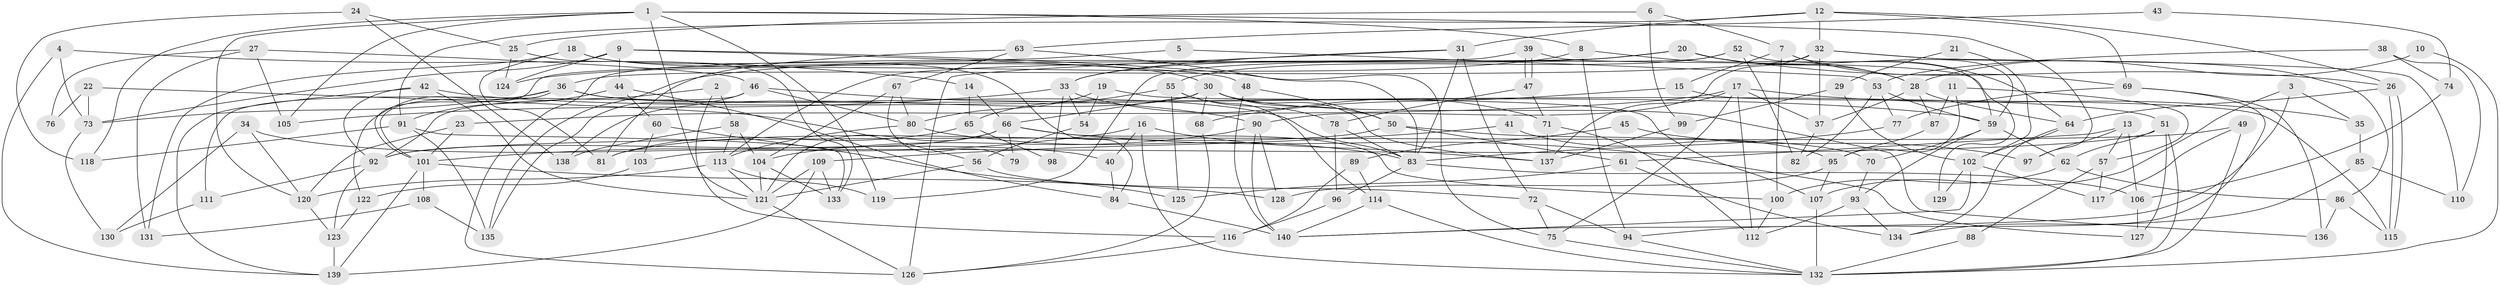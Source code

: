 // coarse degree distribution, {2: 0.09183673469387756, 5: 0.20408163265306123, 4: 0.2857142857142857, 3: 0.24489795918367346, 6: 0.07142857142857142, 7: 0.030612244897959183, 16: 0.01020408163265306, 8: 0.01020408163265306, 9: 0.02040816326530612, 17: 0.01020408163265306, 10: 0.02040816326530612}
// Generated by graph-tools (version 1.1) at 2025/54/03/04/25 21:54:19]
// undirected, 140 vertices, 280 edges
graph export_dot {
graph [start="1"]
  node [color=gray90,style=filled];
  1;
  2;
  3;
  4;
  5;
  6;
  7;
  8;
  9;
  10;
  11;
  12;
  13;
  14;
  15;
  16;
  17;
  18;
  19;
  20;
  21;
  22;
  23;
  24;
  25;
  26;
  27;
  28;
  29;
  30;
  31;
  32;
  33;
  34;
  35;
  36;
  37;
  38;
  39;
  40;
  41;
  42;
  43;
  44;
  45;
  46;
  47;
  48;
  49;
  50;
  51;
  52;
  53;
  54;
  55;
  56;
  57;
  58;
  59;
  60;
  61;
  62;
  63;
  64;
  65;
  66;
  67;
  68;
  69;
  70;
  71;
  72;
  73;
  74;
  75;
  76;
  77;
  78;
  79;
  80;
  81;
  82;
  83;
  84;
  85;
  86;
  87;
  88;
  89;
  90;
  91;
  92;
  93;
  94;
  95;
  96;
  97;
  98;
  99;
  100;
  101;
  102;
  103;
  104;
  105;
  106;
  107;
  108;
  109;
  110;
  111;
  112;
  113;
  114;
  115;
  116;
  117;
  118;
  119;
  120;
  121;
  122;
  123;
  124;
  125;
  126;
  127;
  128;
  129;
  130;
  131;
  132;
  133;
  134;
  135;
  136;
  137;
  138;
  139;
  140;
  1 -- 119;
  1 -- 121;
  1 -- 8;
  1 -- 97;
  1 -- 105;
  1 -- 118;
  1 -- 120;
  2 -- 116;
  2 -- 58;
  2 -- 92;
  3 -- 140;
  3 -- 107;
  3 -- 35;
  4 -- 139;
  4 -- 73;
  4 -- 14;
  5 -- 126;
  5 -- 53;
  6 -- 25;
  6 -- 7;
  6 -- 99;
  7 -- 59;
  7 -- 15;
  7 -- 69;
  7 -- 100;
  8 -- 28;
  8 -- 94;
  8 -- 124;
  9 -- 75;
  9 -- 44;
  9 -- 48;
  9 -- 73;
  9 -- 124;
  10 -- 28;
  10 -- 132;
  11 -- 57;
  11 -- 95;
  11 -- 87;
  12 -- 91;
  12 -- 26;
  12 -- 31;
  12 -- 32;
  12 -- 69;
  13 -- 106;
  13 -- 61;
  13 -- 57;
  13 -- 97;
  14 -- 65;
  14 -- 66;
  15 -- 115;
  15 -- 68;
  16 -- 132;
  16 -- 101;
  16 -- 40;
  16 -- 137;
  17 -- 137;
  17 -- 112;
  17 -- 23;
  17 -- 35;
  17 -- 37;
  17 -- 75;
  18 -- 84;
  18 -- 81;
  18 -- 30;
  18 -- 131;
  19 -- 107;
  19 -- 54;
  19 -- 80;
  20 -- 135;
  20 -- 26;
  20 -- 28;
  20 -- 33;
  20 -- 64;
  20 -- 113;
  21 -- 102;
  21 -- 29;
  22 -- 56;
  22 -- 73;
  22 -- 76;
  23 -- 120;
  23 -- 101;
  24 -- 138;
  24 -- 25;
  24 -- 118;
  25 -- 133;
  25 -- 124;
  26 -- 115;
  26 -- 115;
  26 -- 64;
  27 -- 131;
  27 -- 46;
  27 -- 76;
  27 -- 105;
  28 -- 64;
  28 -- 37;
  28 -- 87;
  29 -- 102;
  29 -- 99;
  30 -- 66;
  30 -- 50;
  30 -- 68;
  30 -- 136;
  30 -- 137;
  30 -- 138;
  31 -- 33;
  31 -- 72;
  31 -- 83;
  31 -- 126;
  32 -- 37;
  32 -- 36;
  32 -- 86;
  32 -- 90;
  32 -- 110;
  33 -- 105;
  33 -- 54;
  33 -- 71;
  33 -- 98;
  34 -- 120;
  34 -- 130;
  34 -- 40;
  35 -- 85;
  36 -- 51;
  36 -- 73;
  36 -- 83;
  36 -- 101;
  36 -- 122;
  37 -- 82;
  38 -- 53;
  38 -- 110;
  38 -- 74;
  39 -- 101;
  39 -- 47;
  39 -- 47;
  39 -- 129;
  40 -- 84;
  41 -- 95;
  41 -- 109;
  42 -- 139;
  42 -- 92;
  42 -- 59;
  42 -- 121;
  43 -- 74;
  43 -- 63;
  44 -- 84;
  44 -- 60;
  44 -- 91;
  45 -- 97;
  45 -- 89;
  46 -- 80;
  46 -- 90;
  46 -- 111;
  46 -- 135;
  47 -- 71;
  47 -- 78;
  48 -- 50;
  48 -- 140;
  49 -- 132;
  49 -- 92;
  49 -- 117;
  50 -- 70;
  50 -- 61;
  50 -- 81;
  51 -- 132;
  51 -- 62;
  51 -- 103;
  51 -- 127;
  52 -- 59;
  52 -- 82;
  52 -- 55;
  52 -- 119;
  53 -- 59;
  53 -- 77;
  53 -- 82;
  54 -- 56;
  55 -- 78;
  55 -- 65;
  55 -- 114;
  55 -- 125;
  56 -- 72;
  56 -- 121;
  57 -- 117;
  57 -- 88;
  58 -- 113;
  58 -- 104;
  58 -- 138;
  59 -- 62;
  59 -- 70;
  59 -- 93;
  60 -- 125;
  60 -- 103;
  61 -- 134;
  61 -- 125;
  62 -- 86;
  62 -- 100;
  63 -- 83;
  63 -- 67;
  63 -- 81;
  64 -- 134;
  64 -- 102;
  65 -- 81;
  65 -- 98;
  66 -- 121;
  66 -- 79;
  66 -- 92;
  66 -- 100;
  66 -- 127;
  67 -- 80;
  67 -- 104;
  67 -- 79;
  68 -- 126;
  69 -- 77;
  69 -- 134;
  69 -- 136;
  70 -- 93;
  71 -- 137;
  71 -- 112;
  72 -- 94;
  72 -- 75;
  73 -- 130;
  74 -- 106;
  75 -- 132;
  77 -- 83;
  78 -- 83;
  78 -- 96;
  80 -- 83;
  80 -- 113;
  83 -- 96;
  83 -- 106;
  84 -- 140;
  85 -- 94;
  85 -- 110;
  86 -- 136;
  86 -- 115;
  87 -- 95;
  88 -- 132;
  89 -- 116;
  89 -- 114;
  90 -- 104;
  90 -- 128;
  90 -- 140;
  91 -- 118;
  91 -- 133;
  91 -- 135;
  92 -- 111;
  92 -- 123;
  93 -- 112;
  93 -- 134;
  94 -- 132;
  95 -- 128;
  95 -- 107;
  96 -- 116;
  99 -- 137;
  100 -- 112;
  101 -- 108;
  101 -- 128;
  101 -- 139;
  102 -- 140;
  102 -- 117;
  102 -- 129;
  103 -- 122;
  104 -- 121;
  104 -- 133;
  106 -- 127;
  107 -- 132;
  108 -- 135;
  108 -- 131;
  109 -- 121;
  109 -- 139;
  109 -- 133;
  111 -- 130;
  113 -- 119;
  113 -- 120;
  113 -- 121;
  114 -- 140;
  114 -- 132;
  116 -- 126;
  120 -- 123;
  121 -- 126;
  122 -- 123;
  123 -- 139;
}
